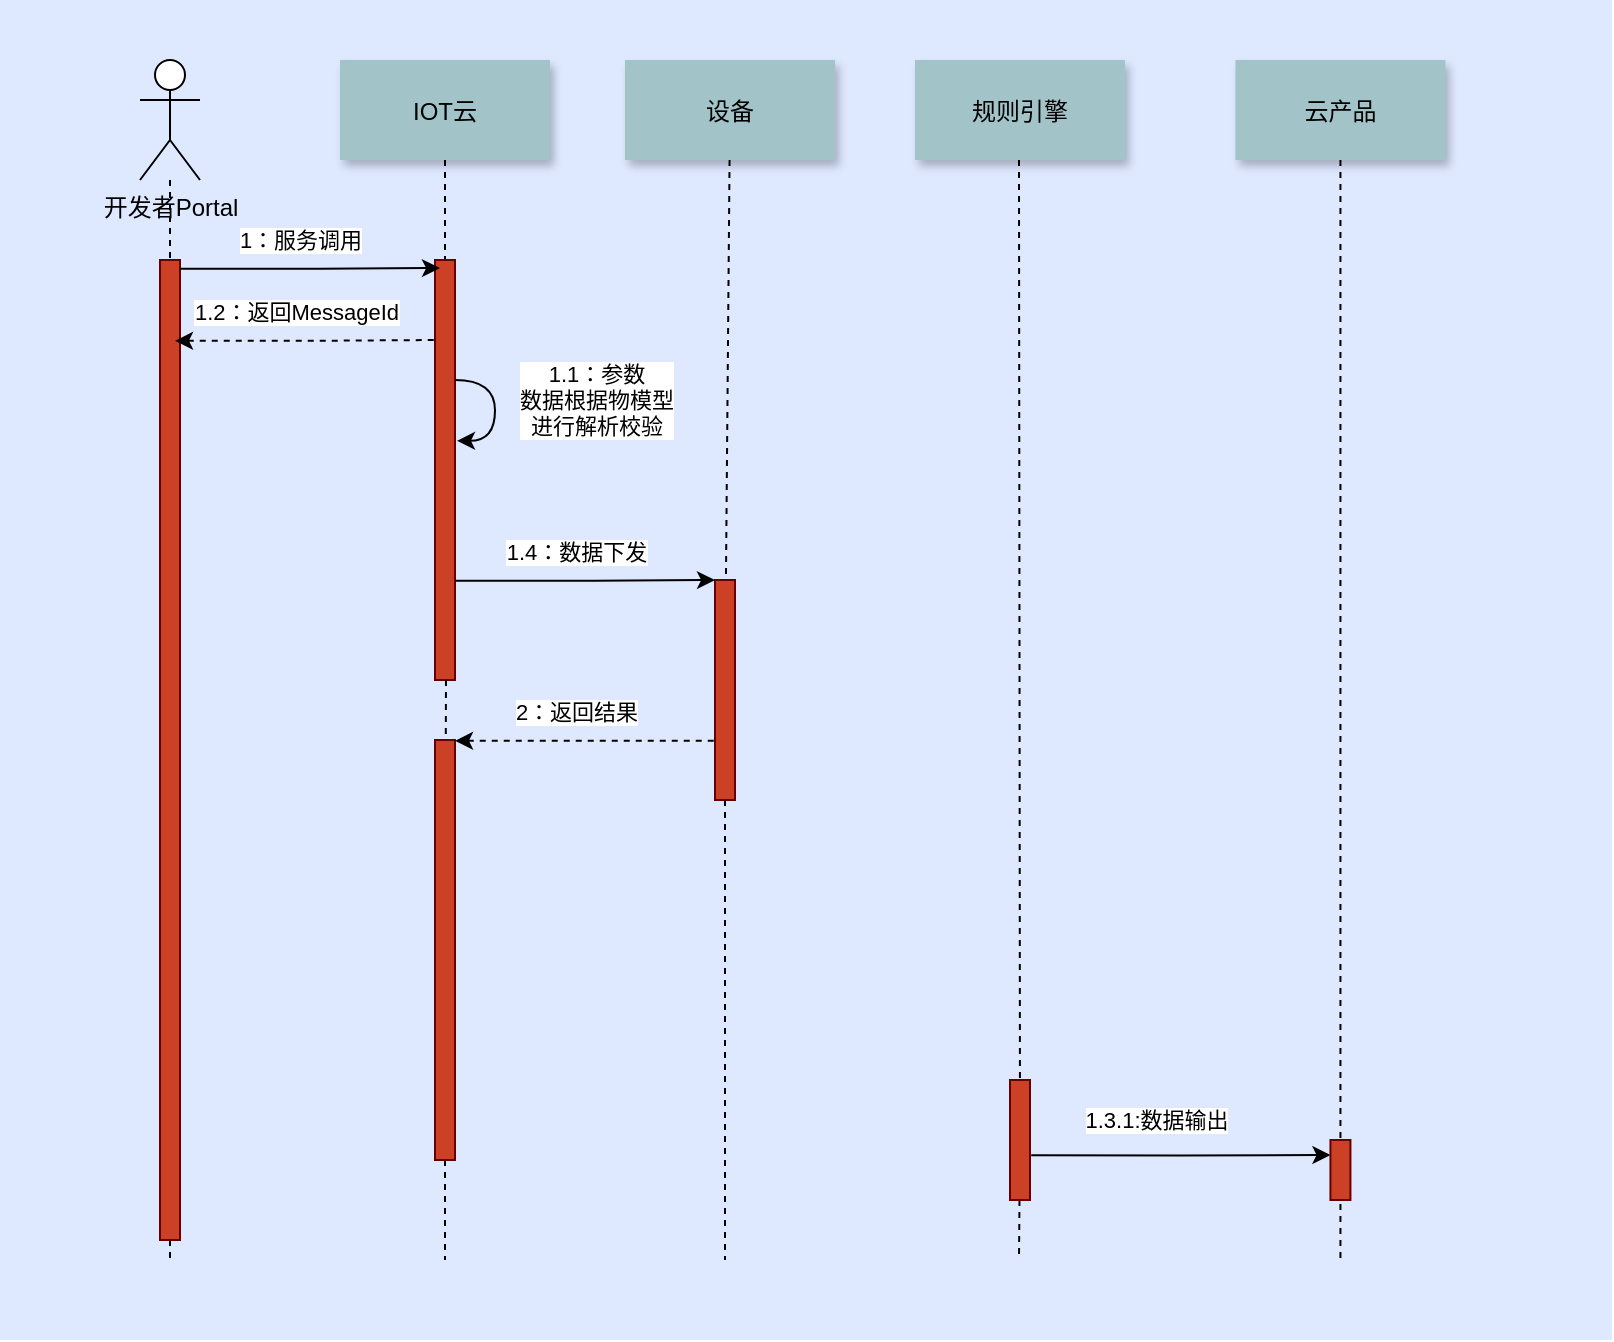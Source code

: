 <mxfile version="14.2.9" type="github">
  <diagram id="NL9NKNYtG-C67MHmulYY" name="第 1 页">
    <mxGraphModel dx="1414" dy="786" grid="1" gridSize="10" guides="1" tooltips="1" connect="1" arrows="1" fold="1" page="1" pageScale="1" pageWidth="827" pageHeight="1169" math="0" shadow="0">
      <root>
        <mxCell id="0" />
        <mxCell id="1" parent="0" />
        <mxCell id="oRI_HrbKrFosAHQT1TK0-1" value="" style="fillColor=#DEE8FF;strokeColor=none" vertex="1" parent="1">
          <mxGeometry x="80" y="20" width="806" height="670" as="geometry" />
        </mxCell>
        <mxCell id="oRI_HrbKrFosAHQT1TK0-2" value="IOT云" style="shadow=1;fillColor=#A2C4C9;strokeColor=none" vertex="1" parent="1">
          <mxGeometry x="250" y="50" width="105" height="50" as="geometry" />
        </mxCell>
        <mxCell id="oRI_HrbKrFosAHQT1TK0-5" value="" style="fillColor=#CC4125;strokeColor=#660000" vertex="1" parent="1">
          <mxGeometry x="437.5" y="310" width="10" height="110" as="geometry" />
        </mxCell>
        <mxCell id="oRI_HrbKrFosAHQT1TK0-6" value="设备" style="shadow=1;fillColor=#A2C4C9;strokeColor=none" vertex="1" parent="1">
          <mxGeometry x="392.5" y="50" width="105" height="50" as="geometry" />
        </mxCell>
        <mxCell id="oRI_HrbKrFosAHQT1TK0-7" value="" style="edgeStyle=none;endArrow=none;dashed=1" edge="1" parent="1" source="oRI_HrbKrFosAHQT1TK0-6" target="oRI_HrbKrFosAHQT1TK0-5">
          <mxGeometry x="369.835" y="155" width="100" height="100" as="geometry">
            <mxPoint x="444.759" y="100" as="sourcePoint" />
            <mxPoint x="445.076" y="155" as="targetPoint" />
          </mxGeometry>
        </mxCell>
        <mxCell id="oRI_HrbKrFosAHQT1TK0-8" value="规则引擎" style="shadow=1;fillColor=#A2C4C9;strokeColor=none" vertex="1" parent="1">
          <mxGeometry x="537.504" y="50.0" width="105" height="50" as="geometry" />
        </mxCell>
        <mxCell id="oRI_HrbKrFosAHQT1TK0-9" value="云产品" style="shadow=1;fillColor=#A2C4C9;strokeColor=none" vertex="1" parent="1">
          <mxGeometry x="697.72" y="50" width="105" height="50" as="geometry" />
        </mxCell>
        <mxCell id="oRI_HrbKrFosAHQT1TK0-10" value="" style="edgeStyle=elbowEdgeStyle;elbow=horizontal;endArrow=none;dashed=1" edge="1" parent="1" source="oRI_HrbKrFosAHQT1TK0-2">
          <mxGeometry x="327.5" y="300" width="100" height="100" as="geometry">
            <mxPoint x="327.5" y="400" as="sourcePoint" />
            <mxPoint x="302.5" y="210" as="targetPoint" />
          </mxGeometry>
        </mxCell>
        <mxCell id="oRI_HrbKrFosAHQT1TK0-11" value="" style="edgeStyle=none;dashed=1;endArrow=none" edge="1" parent="1" source="oRI_HrbKrFosAHQT1TK0-48">
          <mxGeometry x="147.5" y="290" width="100" height="100" as="geometry">
            <mxPoint x="302.5" y="200" as="sourcePoint" />
            <mxPoint x="302.5" y="650" as="targetPoint" />
          </mxGeometry>
        </mxCell>
        <mxCell id="oRI_HrbKrFosAHQT1TK0-13" value="" style="edgeStyle=none;endArrow=none;dashed=1" edge="1" parent="1" source="oRI_HrbKrFosAHQT1TK0-29">
          <mxGeometry x="528.988" y="165.0" width="100" height="100" as="geometry">
            <mxPoint x="589.5" y="100" as="sourcePoint" />
            <mxPoint x="589.5" y="650" as="targetPoint" />
          </mxGeometry>
        </mxCell>
        <mxCell id="oRI_HrbKrFosAHQT1TK0-14" value="" style="edgeStyle=none;endArrow=none;dashed=1" edge="1" parent="1" source="oRI_HrbKrFosAHQT1TK0-31">
          <mxGeometry x="741.488" y="175.0" width="100" height="100" as="geometry">
            <mxPoint x="802" y="110" as="sourcePoint" />
            <mxPoint x="165" y="650" as="targetPoint" />
          </mxGeometry>
        </mxCell>
        <mxCell id="oRI_HrbKrFosAHQT1TK0-15" value="" style="edgeStyle=none;endArrow=none;dashed=1" edge="1" parent="1" source="oRI_HrbKrFosAHQT1TK0-9">
          <mxGeometry x="689.708" y="165.0" width="100" height="100" as="geometry">
            <mxPoint x="750.229" y="100" as="sourcePoint" />
            <mxPoint x="750.22" y="650" as="targetPoint" />
          </mxGeometry>
        </mxCell>
        <mxCell id="oRI_HrbKrFosAHQT1TK0-16" value="开发者Portal" style="shape=umlActor;verticalLabelPosition=bottom;verticalAlign=top;html=1;outlineConnect=0;" vertex="1" parent="1">
          <mxGeometry x="150" y="50" width="30" height="60" as="geometry" />
        </mxCell>
        <mxCell id="oRI_HrbKrFosAHQT1TK0-17" value="" style="fillColor=#CC4125;strokeColor=#660000" vertex="1" parent="1">
          <mxGeometry x="297.5" y="150" width="10" height="210" as="geometry" />
        </mxCell>
        <mxCell id="oRI_HrbKrFosAHQT1TK0-27" style="edgeStyle=orthogonalEdgeStyle;rounded=0;orthogonalLoop=1;jettySize=auto;html=1;exitX=1.06;exitY=0.628;exitDx=0;exitDy=0;entryX=0;entryY=0.25;entryDx=0;entryDy=0;exitPerimeter=0;" edge="1" parent="1" source="oRI_HrbKrFosAHQT1TK0-29" target="oRI_HrbKrFosAHQT1TK0-33">
          <mxGeometry relative="1" as="geometry">
            <Array as="points" />
          </mxGeometry>
        </mxCell>
        <mxCell id="oRI_HrbKrFosAHQT1TK0-28" value="1.3.1:数据输出" style="edgeLabel;html=1;align=center;verticalAlign=middle;resizable=0;points=[];" vertex="1" connectable="0" parent="oRI_HrbKrFosAHQT1TK0-27">
          <mxGeometry x="-0.328" y="-1" relative="1" as="geometry">
            <mxPoint x="11.34" y="-18.71" as="offset" />
          </mxGeometry>
        </mxCell>
        <mxCell id="oRI_HrbKrFosAHQT1TK0-29" value="" style="fillColor=#CC4125;strokeColor=#660000" vertex="1" parent="1">
          <mxGeometry x="585" y="560" width="10" height="60" as="geometry" />
        </mxCell>
        <mxCell id="oRI_HrbKrFosAHQT1TK0-30" value="" style="edgeStyle=none;endArrow=none;dashed=1" edge="1" parent="1" target="oRI_HrbKrFosAHQT1TK0-29">
          <mxGeometry x="528.988" y="165.0" width="100" height="100" as="geometry">
            <mxPoint x="589.5" y="100" as="sourcePoint" />
            <mxPoint x="589.5" y="650" as="targetPoint" />
          </mxGeometry>
        </mxCell>
        <mxCell id="oRI_HrbKrFosAHQT1TK0-31" value="" style="fillColor=#CC4125;strokeColor=#660000" vertex="1" parent="1">
          <mxGeometry x="160" y="150" width="10" height="490" as="geometry" />
        </mxCell>
        <mxCell id="oRI_HrbKrFosAHQT1TK0-32" value="" style="edgeStyle=none;endArrow=none;dashed=1" edge="1" parent="1" target="oRI_HrbKrFosAHQT1TK0-31" source="oRI_HrbKrFosAHQT1TK0-16">
          <mxGeometry x="741.488" y="175.0" width="100" height="100" as="geometry">
            <mxPoint x="802" y="110" as="sourcePoint" />
            <mxPoint x="802" y="660" as="targetPoint" />
          </mxGeometry>
        </mxCell>
        <mxCell id="oRI_HrbKrFosAHQT1TK0-33" value="" style="fillColor=#CC4125;strokeColor=#660000" vertex="1" parent="1">
          <mxGeometry x="745.22" y="590" width="10" height="30" as="geometry" />
        </mxCell>
        <mxCell id="oRI_HrbKrFosAHQT1TK0-36" value="" style="edgeStyle=none;endArrow=none;dashed=1" edge="1" parent="1">
          <mxGeometry x="474.071" y="329.697" width="100" height="100" as="geometry">
            <mxPoint x="442.5" y="420" as="sourcePoint" />
            <mxPoint x="442.5" y="650" as="targetPoint" />
          </mxGeometry>
        </mxCell>
        <mxCell id="oRI_HrbKrFosAHQT1TK0-42" style="edgeStyle=orthogonalEdgeStyle;curved=1;rounded=0;orthogonalLoop=1;jettySize=auto;html=1;exitX=0.928;exitY=0.095;exitDx=0;exitDy=0;exitPerimeter=0;" edge="1" parent="1">
          <mxGeometry relative="1" as="geometry">
            <mxPoint x="307.5" y="210.008" as="sourcePoint" />
            <mxPoint x="308.5" y="240.4" as="targetPoint" />
            <Array as="points">
              <mxPoint x="327.5" y="210.4" />
              <mxPoint x="327.5" y="240.4" />
              <mxPoint x="308.5" y="240.4" />
            </Array>
          </mxGeometry>
        </mxCell>
        <mxCell id="oRI_HrbKrFosAHQT1TK0-44" value="1.1：参数&lt;br&gt;数据根据物模型&lt;br&gt;进行解析校验" style="edgeLabel;html=1;align=center;verticalAlign=middle;resizable=0;points=[];" vertex="1" connectable="0" parent="oRI_HrbKrFosAHQT1TK0-42">
          <mxGeometry x="-0.314" y="-1" relative="1" as="geometry">
            <mxPoint x="51" y="6" as="offset" />
          </mxGeometry>
        </mxCell>
        <mxCell id="oRI_HrbKrFosAHQT1TK0-48" value="" style="fillColor=#CC4125;strokeColor=#660000" vertex="1" parent="1">
          <mxGeometry x="297.5" y="390" width="10" height="210" as="geometry" />
        </mxCell>
        <mxCell id="oRI_HrbKrFosAHQT1TK0-49" value="" style="edgeStyle=none;dashed=1;endArrow=none" edge="1" parent="1" target="oRI_HrbKrFosAHQT1TK0-48">
          <mxGeometry x="147.5" y="290" width="100" height="100" as="geometry">
            <mxPoint x="303" y="360" as="sourcePoint" />
            <mxPoint x="302.5" y="650" as="targetPoint" />
          </mxGeometry>
        </mxCell>
        <mxCell id="oRI_HrbKrFosAHQT1TK0-50" value="" style="edgeStyle=orthogonalEdgeStyle;rounded=0;orthogonalLoop=1;jettySize=auto;html=1;" edge="1" parent="1">
          <mxGeometry relative="1" as="geometry">
            <mxPoint x="300" y="154" as="targetPoint" />
            <Array as="points">
              <mxPoint x="240" y="154.39" />
              <mxPoint x="240" y="154.39" />
            </Array>
            <mxPoint x="170" y="154.39" as="sourcePoint" />
          </mxGeometry>
        </mxCell>
        <mxCell id="oRI_HrbKrFosAHQT1TK0-51" value="1：服务调用" style="edgeLabel;html=1;align=center;verticalAlign=middle;resizable=0;points=[];" vertex="1" connectable="0" parent="oRI_HrbKrFosAHQT1TK0-50">
          <mxGeometry x="-0.372" y="1" relative="1" as="geometry">
            <mxPoint x="19" y="-13.4" as="offset" />
          </mxGeometry>
        </mxCell>
        <mxCell id="oRI_HrbKrFosAHQT1TK0-52" value="" style="edgeStyle=orthogonalEdgeStyle;rounded=0;orthogonalLoop=1;jettySize=auto;html=1;startArrow=classic;startFill=1;endArrow=none;endFill=0;dashed=1;" edge="1" parent="1">
          <mxGeometry relative="1" as="geometry">
            <mxPoint x="297.5" y="190" as="targetPoint" />
            <Array as="points">
              <mxPoint x="237.5" y="190.39" />
              <mxPoint x="237.5" y="190.39" />
            </Array>
            <mxPoint x="167.5" y="190.39" as="sourcePoint" />
          </mxGeometry>
        </mxCell>
        <mxCell id="oRI_HrbKrFosAHQT1TK0-53" value="1.2：返回MessageId" style="edgeLabel;html=1;align=center;verticalAlign=middle;resizable=0;points=[];" vertex="1" connectable="0" parent="oRI_HrbKrFosAHQT1TK0-52">
          <mxGeometry x="-0.372" y="1" relative="1" as="geometry">
            <mxPoint x="19" y="-13.4" as="offset" />
          </mxGeometry>
        </mxCell>
        <mxCell id="oRI_HrbKrFosAHQT1TK0-56" value="" style="edgeStyle=orthogonalEdgeStyle;rounded=0;orthogonalLoop=1;jettySize=auto;html=1;" edge="1" parent="1">
          <mxGeometry relative="1" as="geometry">
            <mxPoint x="437.5" y="310" as="targetPoint" />
            <Array as="points">
              <mxPoint x="377.5" y="310.39" />
              <mxPoint x="377.5" y="310.39" />
            </Array>
            <mxPoint x="307.5" y="310.39" as="sourcePoint" />
          </mxGeometry>
        </mxCell>
        <mxCell id="oRI_HrbKrFosAHQT1TK0-57" value="1.4：数据下发" style="edgeLabel;html=1;align=center;verticalAlign=middle;resizable=0;points=[];" vertex="1" connectable="0" parent="oRI_HrbKrFosAHQT1TK0-56">
          <mxGeometry x="-0.372" y="1" relative="1" as="geometry">
            <mxPoint x="19" y="-13.4" as="offset" />
          </mxGeometry>
        </mxCell>
        <mxCell id="oRI_HrbKrFosAHQT1TK0-60" value="" style="edgeStyle=orthogonalEdgeStyle;rounded=0;orthogonalLoop=1;jettySize=auto;html=1;startArrow=classic;startFill=1;endArrow=none;endFill=0;entryX=0;entryY=0.75;entryDx=0;entryDy=0;dashed=1;" edge="1" parent="1" target="oRI_HrbKrFosAHQT1TK0-5">
          <mxGeometry relative="1" as="geometry">
            <mxPoint x="430" y="390" as="targetPoint" />
            <Array as="points">
              <mxPoint x="438" y="390" />
            </Array>
            <mxPoint x="307.5" y="390.39" as="sourcePoint" />
          </mxGeometry>
        </mxCell>
        <mxCell id="oRI_HrbKrFosAHQT1TK0-61" value="2：返回结果" style="edgeLabel;html=1;align=center;verticalAlign=middle;resizable=0;points=[];" vertex="1" connectable="0" parent="oRI_HrbKrFosAHQT1TK0-60">
          <mxGeometry x="-0.372" y="1" relative="1" as="geometry">
            <mxPoint x="19" y="-13.4" as="offset" />
          </mxGeometry>
        </mxCell>
      </root>
    </mxGraphModel>
  </diagram>
</mxfile>
